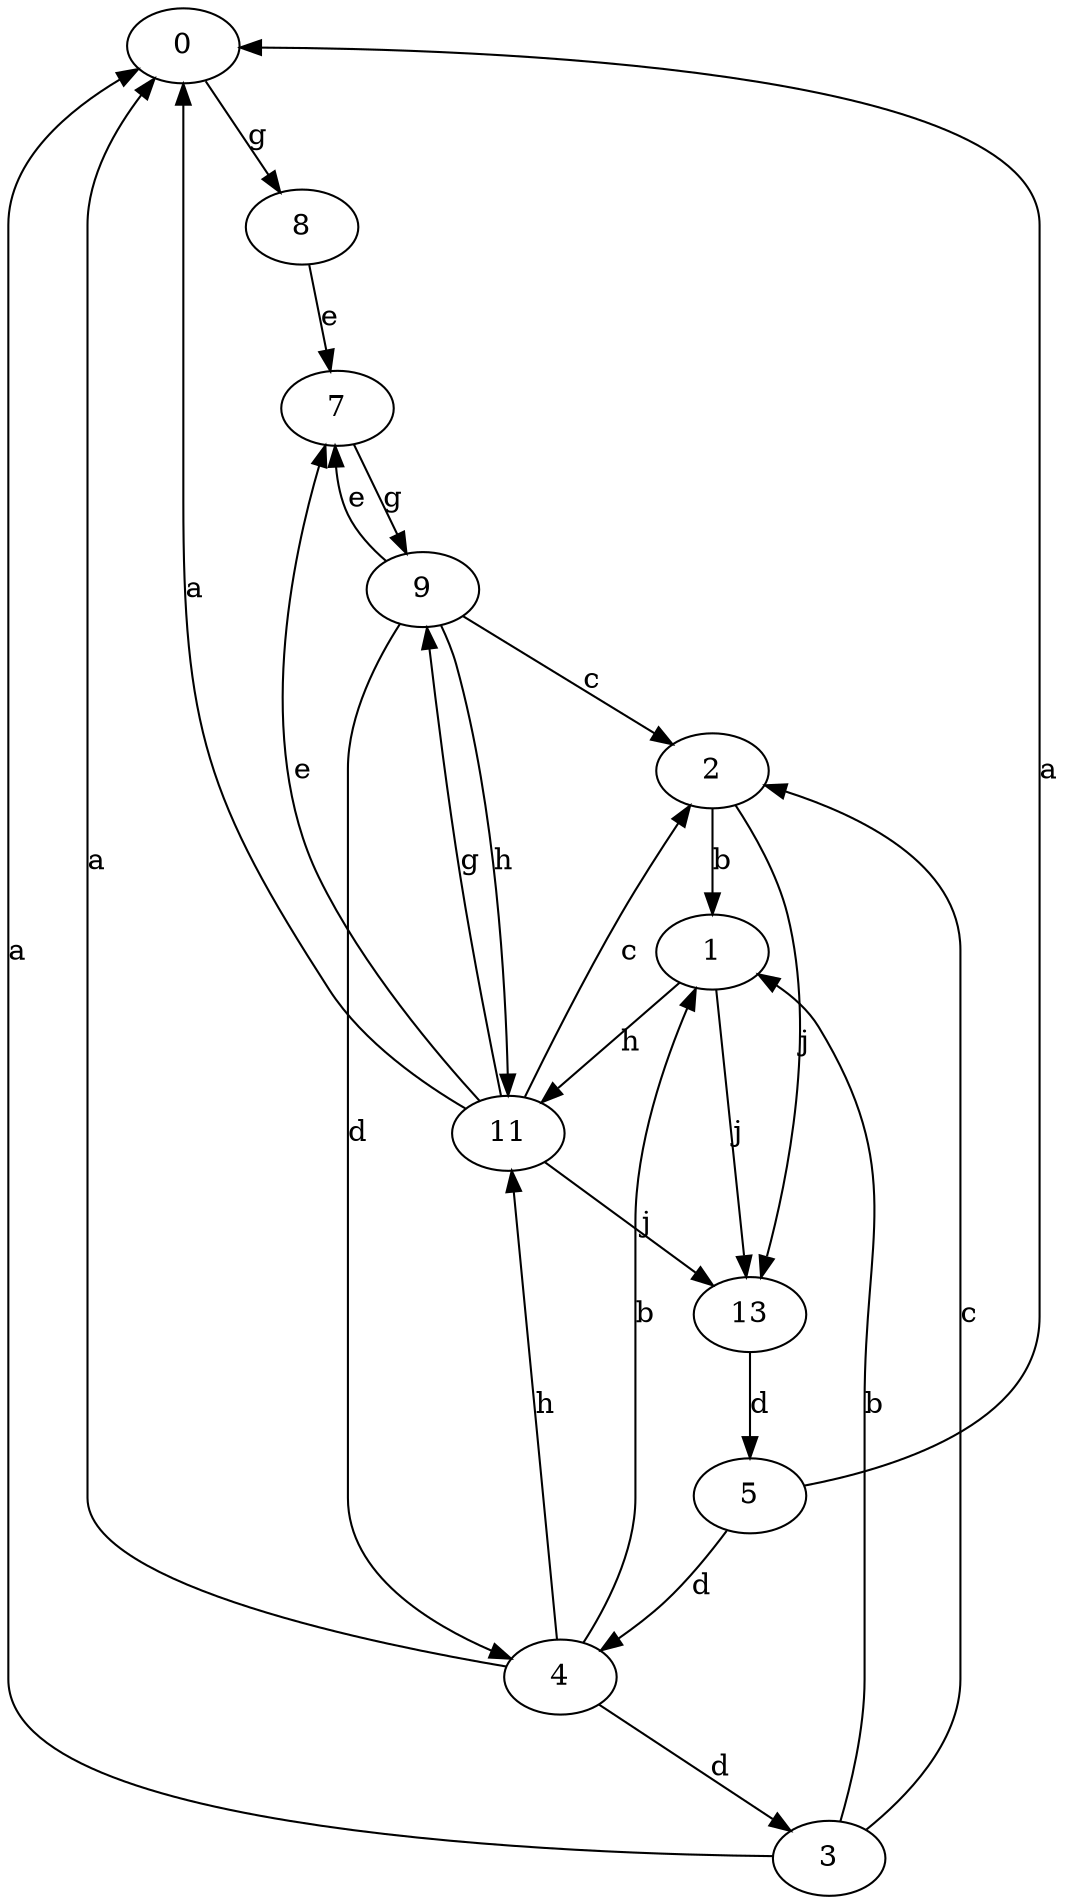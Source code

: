 strict digraph  {
0;
1;
2;
3;
4;
5;
7;
8;
9;
11;
13;
0 -> 8  [label=g];
1 -> 11  [label=h];
1 -> 13  [label=j];
2 -> 1  [label=b];
2 -> 13  [label=j];
3 -> 0  [label=a];
3 -> 1  [label=b];
3 -> 2  [label=c];
4 -> 0  [label=a];
4 -> 1  [label=b];
4 -> 3  [label=d];
4 -> 11  [label=h];
5 -> 0  [label=a];
5 -> 4  [label=d];
7 -> 9  [label=g];
8 -> 7  [label=e];
9 -> 2  [label=c];
9 -> 4  [label=d];
9 -> 7  [label=e];
9 -> 11  [label=h];
11 -> 0  [label=a];
11 -> 2  [label=c];
11 -> 7  [label=e];
11 -> 9  [label=g];
11 -> 13  [label=j];
13 -> 5  [label=d];
}
